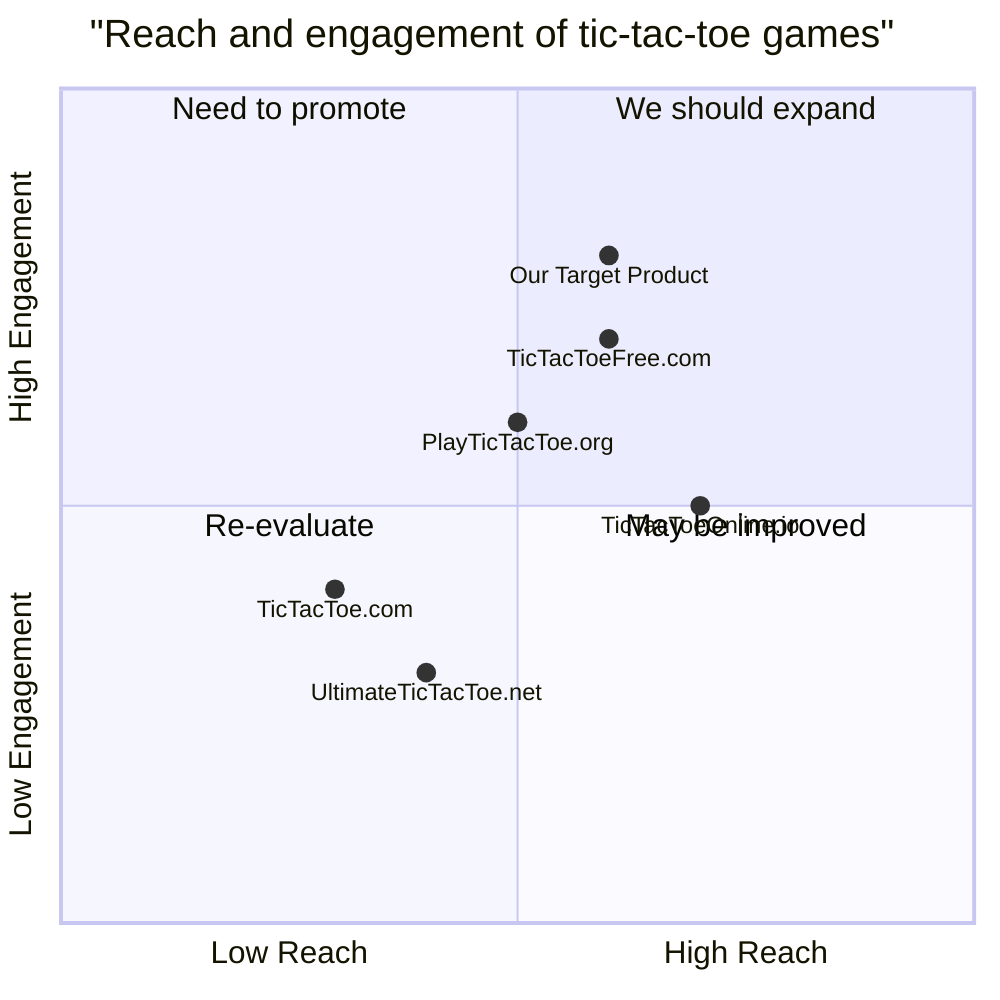 quadrantChart
    title "Reach and engagement of tic-tac-toe games"
    x-axis "Low Reach" --> "High Reach"
    y-axis "Low Engagement" --> "High Engagement"
    quadrant-1 "We should expand"
    quadrant-2 "Need to promote"
    quadrant-3 "Re-evaluate"
    quadrant-4 "May be improved"
    "TicTacToe.com": [0.3, 0.4]
    "PlayTicTacToe.org": [0.5, 0.6]
    "TicTacToeFree.com": [0.6, 0.7]
    "TicTacToeOnline.io": [0.7, 0.5]
    "UltimateTicTacToe.net": [0.4, 0.3]
    "Our Target Product": [0.6, 0.8]